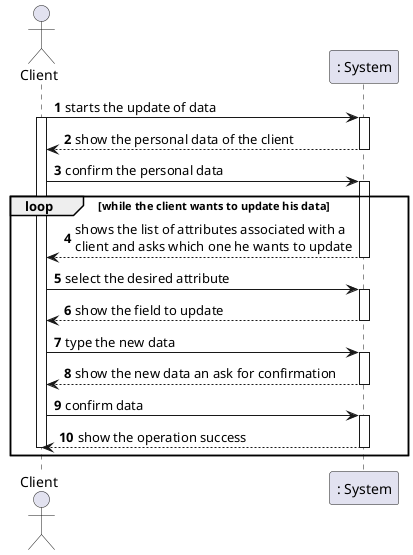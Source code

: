 @startuml
'https://plantuml.com/sequence-diagram

autonumber
actor "Client" as CLIENT
participant ": System" as SYSTEM

CLIENT->SYSTEM : starts the update of data
activate CLIENT
activate SYSTEM
SYSTEM-->CLIENT : show the personal data of the client
deactivate SYSTEM
CLIENT->SYSTEM : confirm the personal data
activate SYSTEM
loop while the client wants to update his data
SYSTEM-->CLIENT : shows the list of attributes associated with a \nclient and asks which one he wants to update
deactivate SYSTEM
CLIENT->SYSTEM : select the desired attribute
activate SYSTEM
SYSTEM-->CLIENT : show the field to update
deactivate SYSTEM
CLIENT->SYSTEM : type the new data
activate SYSTEM
SYSTEM-->CLIENT : show the new data an ask for confirmation
deactivate SYSTEM
CLIENT->SYSTEM: confirm data
activate SYSTEM
SYSTEM-->CLIENT : show the operation success
deactivate SYSTEM
deactivate CLIENT
end loop


@enduml